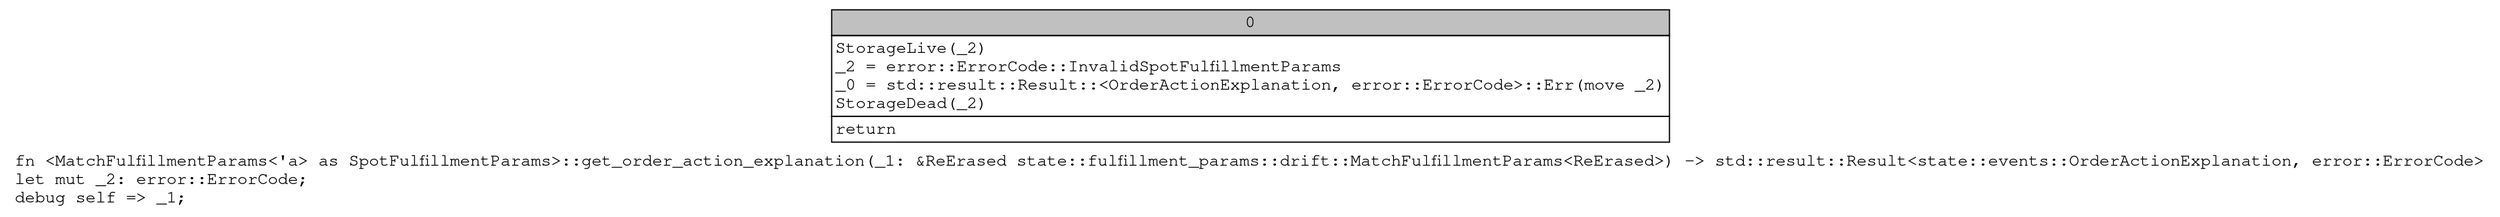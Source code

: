 digraph Mir_0_2951 {
    graph [fontname="Courier, monospace"];
    node [fontname="Courier, monospace"];
    edge [fontname="Courier, monospace"];
    label=<fn &lt;MatchFulfillmentParams&lt;'a&gt; as SpotFulfillmentParams&gt;::get_order_action_explanation(_1: &amp;ReErased state::fulfillment_params::drift::MatchFulfillmentParams&lt;ReErased&gt;) -&gt; std::result::Result&lt;state::events::OrderActionExplanation, error::ErrorCode&gt;<br align="left"/>let mut _2: error::ErrorCode;<br align="left"/>debug self =&gt; _1;<br align="left"/>>;
    bb0__0_2951 [shape="none", label=<<table border="0" cellborder="1" cellspacing="0"><tr><td bgcolor="gray" align="center" colspan="1">0</td></tr><tr><td align="left" balign="left">StorageLive(_2)<br/>_2 = error::ErrorCode::InvalidSpotFulfillmentParams<br/>_0 = std::result::Result::&lt;OrderActionExplanation, error::ErrorCode&gt;::Err(move _2)<br/>StorageDead(_2)<br/></td></tr><tr><td align="left">return</td></tr></table>>];
}
